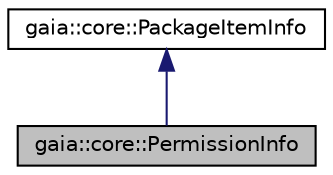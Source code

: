 digraph G
{
  edge [fontname="Helvetica",fontsize="10",labelfontname="Helvetica",labelfontsize="10"];
  node [fontname="Helvetica",fontsize="10",shape=record];
  Node1 [label="gaia::core::PermissionInfo",height=0.2,width=0.4,color="black", fillcolor="grey75", style="filled" fontcolor="black"];
  Node2 -> Node1 [dir=back,color="midnightblue",fontsize="10",style="solid",fontname="Helvetica"];
  Node2 [label="gaia::core::PackageItemInfo",height=0.2,width=0.4,color="black", fillcolor="white", style="filled",URL="$da/d5c/classgaia_1_1core_1_1_package_item_info.html",tooltip="Base class containing information common to all package items held by the package manager..."];
}
